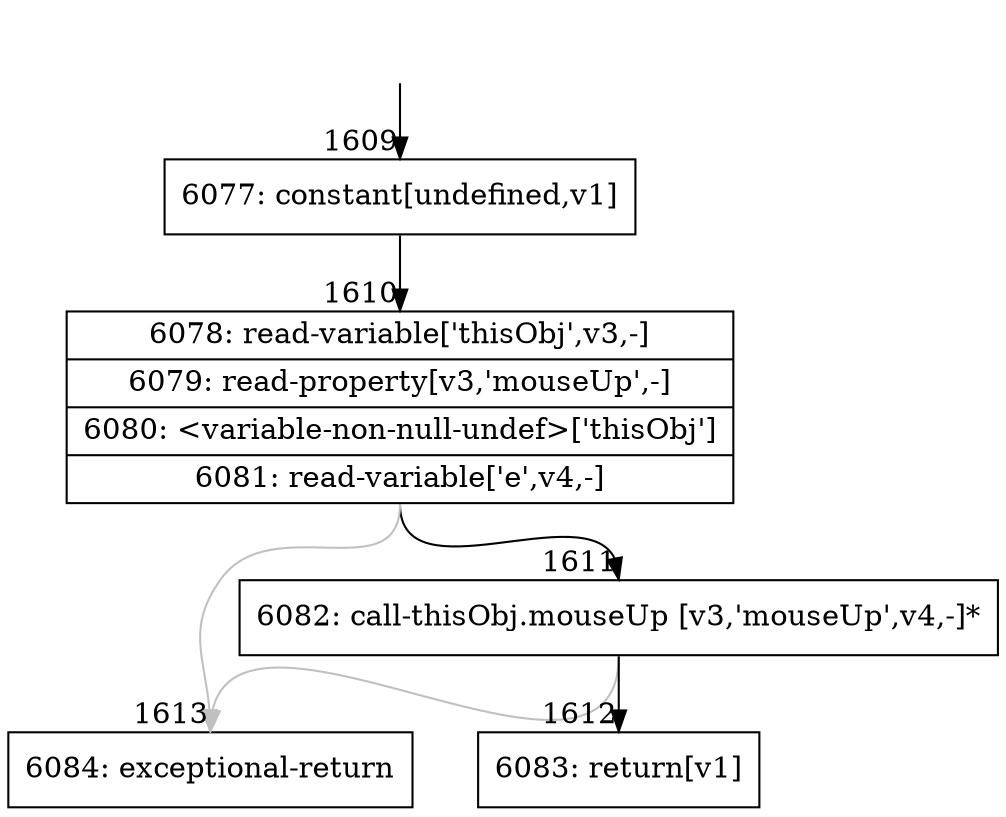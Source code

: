digraph {
rankdir="TD"
BB_entry91[shape=none,label=""];
BB_entry91 -> BB1609 [tailport=s, headport=n, headlabel="    1609"]
BB1609 [shape=record label="{6077: constant[undefined,v1]}" ] 
BB1609 -> BB1610 [tailport=s, headport=n, headlabel="      1610"]
BB1610 [shape=record label="{6078: read-variable['thisObj',v3,-]|6079: read-property[v3,'mouseUp',-]|6080: \<variable-non-null-undef\>['thisObj']|6081: read-variable['e',v4,-]}" ] 
BB1610 -> BB1611 [tailport=s, headport=n, headlabel="      1611"]
BB1610 -> BB1613 [tailport=s, headport=n, color=gray, headlabel="      1613"]
BB1611 [shape=record label="{6082: call-thisObj.mouseUp [v3,'mouseUp',v4,-]*}" ] 
BB1611 -> BB1612 [tailport=s, headport=n, headlabel="      1612"]
BB1611 -> BB1613 [tailport=s, headport=n, color=gray]
BB1612 [shape=record label="{6083: return[v1]}" ] 
BB1613 [shape=record label="{6084: exceptional-return}" ] 
//#$~ 1190
}
